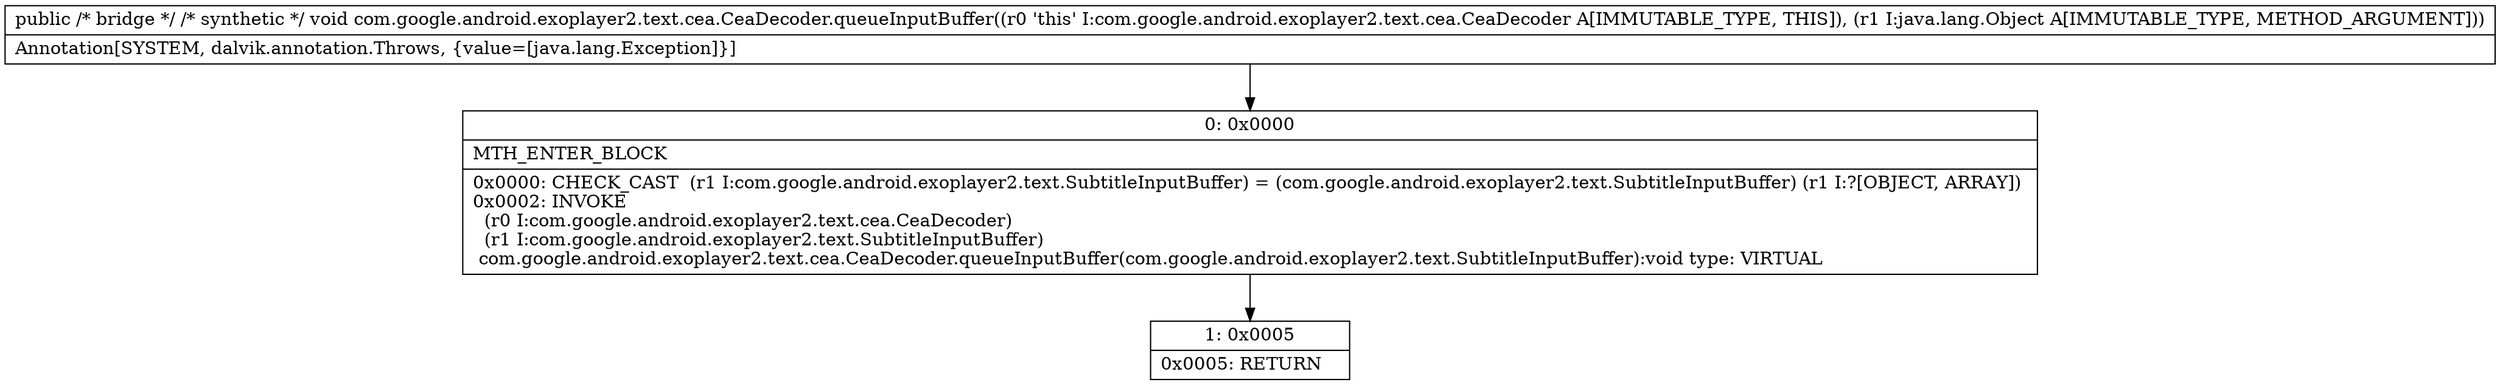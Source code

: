digraph "CFG forcom.google.android.exoplayer2.text.cea.CeaDecoder.queueInputBuffer(Ljava\/lang\/Object;)V" {
Node_0 [shape=record,label="{0\:\ 0x0000|MTH_ENTER_BLOCK\l|0x0000: CHECK_CAST  (r1 I:com.google.android.exoplayer2.text.SubtitleInputBuffer) = (com.google.android.exoplayer2.text.SubtitleInputBuffer) (r1 I:?[OBJECT, ARRAY]) \l0x0002: INVOKE  \l  (r0 I:com.google.android.exoplayer2.text.cea.CeaDecoder)\l  (r1 I:com.google.android.exoplayer2.text.SubtitleInputBuffer)\l com.google.android.exoplayer2.text.cea.CeaDecoder.queueInputBuffer(com.google.android.exoplayer2.text.SubtitleInputBuffer):void type: VIRTUAL \l}"];
Node_1 [shape=record,label="{1\:\ 0x0005|0x0005: RETURN   \l}"];
MethodNode[shape=record,label="{public \/* bridge *\/ \/* synthetic *\/ void com.google.android.exoplayer2.text.cea.CeaDecoder.queueInputBuffer((r0 'this' I:com.google.android.exoplayer2.text.cea.CeaDecoder A[IMMUTABLE_TYPE, THIS]), (r1 I:java.lang.Object A[IMMUTABLE_TYPE, METHOD_ARGUMENT]))  | Annotation[SYSTEM, dalvik.annotation.Throws, \{value=[java.lang.Exception]\}]\l}"];
MethodNode -> Node_0;
Node_0 -> Node_1;
}


